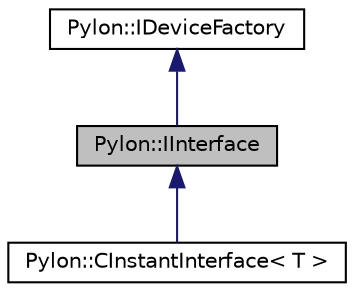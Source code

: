 digraph "Pylon::IInterface"
{
  edge [fontname="Helvetica",fontsize="10",labelfontname="Helvetica",labelfontsize="10"];
  node [fontname="Helvetica",fontsize="10",shape=record];
  Node1 [label="Pylon::IInterface",height=0.2,width=0.4,color="black", fillcolor="grey75", style="filled", fontcolor="black"];
  Node2 -> Node1 [dir="back",color="midnightblue",fontsize="10",style="solid",fontname="Helvetica"];
  Node2 [label="Pylon::IDeviceFactory",height=0.2,width=0.4,color="black", fillcolor="white", style="filled",URL="$struct_pylon_1_1_i_device_factory.html",tooltip="Interface to be implemented by device factories used to create devices. "];
  Node1 -> Node3 [dir="back",color="midnightblue",fontsize="10",style="solid",fontname="Helvetica"];
  Node3 [label="Pylon::CInstantInterface\< T \>",height=0.2,width=0.4,color="black", fillcolor="white", style="filled",URL="$class_pylon_1_1_c_instant_interface.html",tooltip="Provides convenient access to an interface. "];
}

